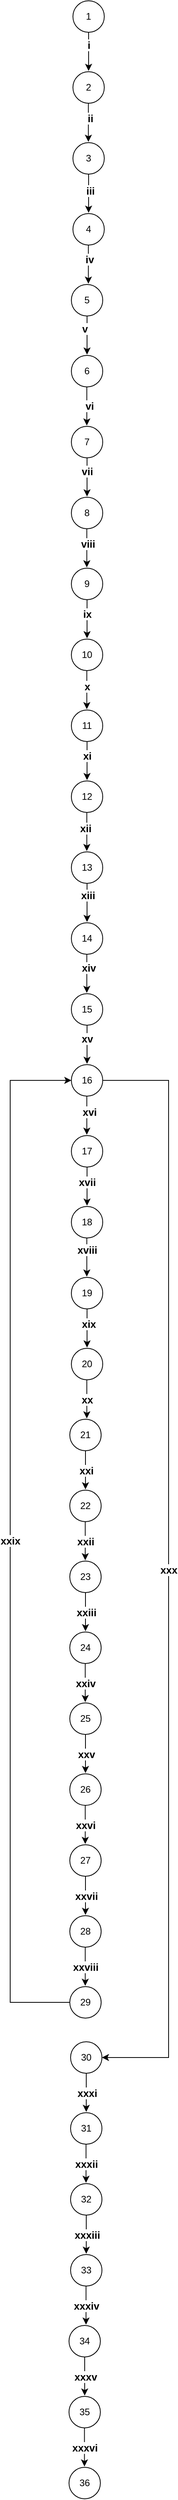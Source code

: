 <mxfile version="27.0.9">
  <diagram name="Página-1" id="hXetYZ1rp4OhHh-xbmcZ">
    <mxGraphModel dx="1678" dy="992" grid="0" gridSize="10" guides="1" tooltips="1" connect="1" arrows="1" fold="1" page="1" pageScale="1" pageWidth="827" pageHeight="1169" math="0" shadow="0">
      <root>
        <mxCell id="0" />
        <mxCell id="1" parent="0" />
        <mxCell id="GAhWslGpDzED-drZhbNq-3" style="edgeStyle=orthogonalEdgeStyle;rounded=0;orthogonalLoop=1;jettySize=auto;html=1;exitX=0.5;exitY=1;exitDx=0;exitDy=0;" edge="1" parent="1" source="GAhWslGpDzED-drZhbNq-1">
          <mxGeometry relative="1" as="geometry">
            <mxPoint x="221" y="121" as="targetPoint" />
          </mxGeometry>
        </mxCell>
        <mxCell id="GAhWslGpDzED-drZhbNq-75" value="&lt;b&gt;&lt;font style=&quot;font-size: 13px;&quot;&gt;i&lt;/font&gt;&lt;/b&gt;" style="edgeLabel;html=1;align=center;verticalAlign=middle;resizable=0;points=[];" vertex="1" connectable="0" parent="GAhWslGpDzED-drZhbNq-3">
          <mxGeometry x="-0.369" relative="1" as="geometry">
            <mxPoint as="offset" />
          </mxGeometry>
        </mxCell>
        <mxCell id="GAhWslGpDzED-drZhbNq-1" value="1" style="ellipse;whiteSpace=wrap;html=1;aspect=fixed;" vertex="1" parent="1">
          <mxGeometry x="201" y="32" width="40" height="40" as="geometry" />
        </mxCell>
        <mxCell id="GAhWslGpDzED-drZhbNq-2" value="2" style="ellipse;whiteSpace=wrap;html=1;aspect=fixed;" vertex="1" parent="1">
          <mxGeometry x="201" y="122" width="40" height="40" as="geometry" />
        </mxCell>
        <mxCell id="GAhWslGpDzED-drZhbNq-6" style="edgeStyle=orthogonalEdgeStyle;rounded=0;orthogonalLoop=1;jettySize=auto;html=1;exitX=0.5;exitY=1;exitDx=0;exitDy=0;" edge="1" parent="1" source="GAhWslGpDzED-drZhbNq-7">
          <mxGeometry relative="1" as="geometry">
            <mxPoint x="221" y="301" as="targetPoint" />
          </mxGeometry>
        </mxCell>
        <mxCell id="GAhWslGpDzED-drZhbNq-77" value="&lt;b&gt;&lt;font style=&quot;font-size: 13px;&quot;&gt;iii&lt;/font&gt;&lt;/b&gt;" style="edgeLabel;html=1;align=center;verticalAlign=middle;resizable=0;points=[];" vertex="1" connectable="0" parent="GAhWslGpDzED-drZhbNq-6">
          <mxGeometry x="-0.174" y="2" relative="1" as="geometry">
            <mxPoint as="offset" />
          </mxGeometry>
        </mxCell>
        <mxCell id="GAhWslGpDzED-drZhbNq-7" value="3" style="ellipse;whiteSpace=wrap;html=1;aspect=fixed;" vertex="1" parent="1">
          <mxGeometry x="201" y="212" width="40" height="40" as="geometry" />
        </mxCell>
        <mxCell id="GAhWslGpDzED-drZhbNq-8" value="4" style="ellipse;whiteSpace=wrap;html=1;aspect=fixed;" vertex="1" parent="1">
          <mxGeometry x="201" y="302" width="40" height="40" as="geometry" />
        </mxCell>
        <mxCell id="GAhWslGpDzED-drZhbNq-9" style="edgeStyle=orthogonalEdgeStyle;rounded=0;orthogonalLoop=1;jettySize=auto;html=1;exitX=0.5;exitY=1;exitDx=0;exitDy=0;" edge="1" parent="1">
          <mxGeometry relative="1" as="geometry">
            <mxPoint x="220.71" y="211" as="targetPoint" />
            <mxPoint x="220.71" y="162" as="sourcePoint" />
          </mxGeometry>
        </mxCell>
        <mxCell id="GAhWslGpDzED-drZhbNq-76" value="&lt;b&gt;&lt;font style=&quot;font-size: 13px;&quot;&gt;ii&lt;/font&gt;&lt;/b&gt;" style="edgeLabel;html=1;align=center;verticalAlign=middle;resizable=0;points=[];" vertex="1" connectable="0" parent="GAhWslGpDzED-drZhbNq-9">
          <mxGeometry x="-0.236" y="2" relative="1" as="geometry">
            <mxPoint as="offset" />
          </mxGeometry>
        </mxCell>
        <mxCell id="GAhWslGpDzED-drZhbNq-10" style="edgeStyle=orthogonalEdgeStyle;rounded=0;orthogonalLoop=1;jettySize=auto;html=1;exitX=0.5;exitY=1;exitDx=0;exitDy=0;" edge="1" parent="1">
          <mxGeometry relative="1" as="geometry">
            <mxPoint x="220.71" y="391" as="targetPoint" />
            <mxPoint x="220.71" y="342" as="sourcePoint" />
          </mxGeometry>
        </mxCell>
        <mxCell id="GAhWslGpDzED-drZhbNq-78" value="&lt;b&gt;&lt;font style=&quot;font-size: 13px;&quot;&gt;iv&lt;/font&gt;&lt;/b&gt;" style="edgeLabel;html=1;align=center;verticalAlign=middle;resizable=0;points=[];" vertex="1" connectable="0" parent="GAhWslGpDzED-drZhbNq-10">
          <mxGeometry x="-0.292" y="1" relative="1" as="geometry">
            <mxPoint as="offset" />
          </mxGeometry>
        </mxCell>
        <mxCell id="GAhWslGpDzED-drZhbNq-11" style="edgeStyle=orthogonalEdgeStyle;rounded=0;orthogonalLoop=1;jettySize=auto;html=1;exitX=0.5;exitY=1;exitDx=0;exitDy=0;" edge="1" parent="1" source="GAhWslGpDzED-drZhbNq-12">
          <mxGeometry relative="1" as="geometry">
            <mxPoint x="219" y="481" as="targetPoint" />
          </mxGeometry>
        </mxCell>
        <mxCell id="GAhWslGpDzED-drZhbNq-79" value="&lt;span style=&quot;font-size: 13px;&quot;&gt;&lt;b&gt;v&lt;/b&gt;&lt;/span&gt;" style="edgeLabel;html=1;align=center;verticalAlign=middle;resizable=0;points=[];" vertex="1" connectable="0" parent="GAhWslGpDzED-drZhbNq-11">
          <mxGeometry x="-0.369" y="-3" relative="1" as="geometry">
            <mxPoint as="offset" />
          </mxGeometry>
        </mxCell>
        <mxCell id="GAhWslGpDzED-drZhbNq-12" value="5" style="ellipse;whiteSpace=wrap;html=1;aspect=fixed;" vertex="1" parent="1">
          <mxGeometry x="199" y="392" width="40" height="40" as="geometry" />
        </mxCell>
        <mxCell id="GAhWslGpDzED-drZhbNq-13" value="6" style="ellipse;whiteSpace=wrap;html=1;aspect=fixed;" vertex="1" parent="1">
          <mxGeometry x="199" y="482" width="40" height="40" as="geometry" />
        </mxCell>
        <mxCell id="GAhWslGpDzED-drZhbNq-14" style="edgeStyle=orthogonalEdgeStyle;rounded=0;orthogonalLoop=1;jettySize=auto;html=1;exitX=0.5;exitY=1;exitDx=0;exitDy=0;" edge="1" parent="1" source="GAhWslGpDzED-drZhbNq-15">
          <mxGeometry relative="1" as="geometry">
            <mxPoint x="219" y="661" as="targetPoint" />
          </mxGeometry>
        </mxCell>
        <mxCell id="GAhWslGpDzED-drZhbNq-81" value="&lt;b&gt;&lt;font style=&quot;font-size: 13px;&quot;&gt;vii&lt;/font&gt;&lt;/b&gt;" style="edgeLabel;html=1;align=center;verticalAlign=middle;resizable=0;points=[];" vertex="1" connectable="0" parent="GAhWslGpDzED-drZhbNq-14">
          <mxGeometry x="-0.313" relative="1" as="geometry">
            <mxPoint as="offset" />
          </mxGeometry>
        </mxCell>
        <mxCell id="GAhWslGpDzED-drZhbNq-15" value="7" style="ellipse;whiteSpace=wrap;html=1;aspect=fixed;" vertex="1" parent="1">
          <mxGeometry x="199" y="572" width="40" height="40" as="geometry" />
        </mxCell>
        <mxCell id="GAhWslGpDzED-drZhbNq-16" value="8" style="ellipse;whiteSpace=wrap;html=1;aspect=fixed;" vertex="1" parent="1">
          <mxGeometry x="199" y="662" width="40" height="40" as="geometry" />
        </mxCell>
        <mxCell id="GAhWslGpDzED-drZhbNq-17" style="edgeStyle=orthogonalEdgeStyle;rounded=0;orthogonalLoop=1;jettySize=auto;html=1;exitX=0.5;exitY=1;exitDx=0;exitDy=0;" edge="1" parent="1">
          <mxGeometry relative="1" as="geometry">
            <mxPoint x="218.71" y="571" as="targetPoint" />
            <mxPoint x="218.71" y="522" as="sourcePoint" />
          </mxGeometry>
        </mxCell>
        <mxCell id="GAhWslGpDzED-drZhbNq-80" value="&lt;b&gt;&lt;font style=&quot;font-size: 13px;&quot;&gt;vi&lt;/font&gt;&lt;/b&gt;" style="edgeLabel;html=1;align=center;verticalAlign=middle;resizable=0;points=[];" vertex="1" connectable="0" parent="GAhWslGpDzED-drZhbNq-17">
          <mxGeometry x="-0.039" y="3" relative="1" as="geometry">
            <mxPoint as="offset" />
          </mxGeometry>
        </mxCell>
        <mxCell id="GAhWslGpDzED-drZhbNq-18" style="edgeStyle=orthogonalEdgeStyle;rounded=0;orthogonalLoop=1;jettySize=auto;html=1;exitX=0.5;exitY=1;exitDx=0;exitDy=0;" edge="1" parent="1">
          <mxGeometry relative="1" as="geometry">
            <mxPoint x="218.71" y="751" as="targetPoint" />
            <mxPoint x="218.71" y="702" as="sourcePoint" />
          </mxGeometry>
        </mxCell>
        <mxCell id="GAhWslGpDzED-drZhbNq-82" value="&lt;b&gt;&lt;font style=&quot;font-size: 13px;&quot;&gt;viii&lt;/font&gt;&lt;/b&gt;" style="edgeLabel;html=1;align=center;verticalAlign=middle;resizable=0;points=[];" vertex="1" connectable="0" parent="GAhWslGpDzED-drZhbNq-18">
          <mxGeometry x="-0.236" y="1" relative="1" as="geometry">
            <mxPoint as="offset" />
          </mxGeometry>
        </mxCell>
        <mxCell id="GAhWslGpDzED-drZhbNq-19" style="edgeStyle=orthogonalEdgeStyle;rounded=0;orthogonalLoop=1;jettySize=auto;html=1;exitX=0.5;exitY=1;exitDx=0;exitDy=0;" edge="1" parent="1" source="GAhWslGpDzED-drZhbNq-20">
          <mxGeometry relative="1" as="geometry">
            <mxPoint x="219" y="841" as="targetPoint" />
          </mxGeometry>
        </mxCell>
        <mxCell id="GAhWslGpDzED-drZhbNq-83" value="&lt;b&gt;&lt;font style=&quot;font-size: 13px;&quot;&gt;ix&lt;/font&gt;&lt;/b&gt;" style="edgeLabel;html=1;align=center;verticalAlign=middle;resizable=0;points=[];" vertex="1" connectable="0" parent="GAhWslGpDzED-drZhbNq-19">
          <mxGeometry x="-0.285" relative="1" as="geometry">
            <mxPoint as="offset" />
          </mxGeometry>
        </mxCell>
        <mxCell id="GAhWslGpDzED-drZhbNq-20" value="9" style="ellipse;whiteSpace=wrap;html=1;aspect=fixed;" vertex="1" parent="1">
          <mxGeometry x="199" y="752" width="40" height="40" as="geometry" />
        </mxCell>
        <mxCell id="GAhWslGpDzED-drZhbNq-21" value="10" style="ellipse;whiteSpace=wrap;html=1;aspect=fixed;" vertex="1" parent="1">
          <mxGeometry x="199" y="842" width="40" height="40" as="geometry" />
        </mxCell>
        <mxCell id="GAhWslGpDzED-drZhbNq-22" style="edgeStyle=orthogonalEdgeStyle;rounded=0;orthogonalLoop=1;jettySize=auto;html=1;exitX=0.5;exitY=1;exitDx=0;exitDy=0;" edge="1" parent="1" source="GAhWslGpDzED-drZhbNq-23">
          <mxGeometry relative="1" as="geometry">
            <mxPoint x="219" y="1021" as="targetPoint" />
          </mxGeometry>
        </mxCell>
        <mxCell id="GAhWslGpDzED-drZhbNq-85" value="&lt;b&gt;&lt;font style=&quot;font-size: 13px;&quot;&gt;xi&lt;/font&gt;&lt;/b&gt;" style="edgeLabel;html=1;align=center;verticalAlign=middle;resizable=0;points=[];" vertex="1" connectable="0" parent="GAhWslGpDzED-drZhbNq-22">
          <mxGeometry x="-0.285" relative="1" as="geometry">
            <mxPoint as="offset" />
          </mxGeometry>
        </mxCell>
        <mxCell id="GAhWslGpDzED-drZhbNq-23" value="11" style="ellipse;whiteSpace=wrap;html=1;aspect=fixed;" vertex="1" parent="1">
          <mxGeometry x="199" y="932" width="40" height="40" as="geometry" />
        </mxCell>
        <mxCell id="GAhWslGpDzED-drZhbNq-24" value="12" style="ellipse;whiteSpace=wrap;html=1;aspect=fixed;" vertex="1" parent="1">
          <mxGeometry x="199" y="1022" width="40" height="40" as="geometry" />
        </mxCell>
        <mxCell id="GAhWslGpDzED-drZhbNq-25" style="edgeStyle=orthogonalEdgeStyle;rounded=0;orthogonalLoop=1;jettySize=auto;html=1;exitX=0.5;exitY=1;exitDx=0;exitDy=0;" edge="1" parent="1">
          <mxGeometry relative="1" as="geometry">
            <mxPoint x="218.71" y="931" as="targetPoint" />
            <mxPoint x="218.71" y="882" as="sourcePoint" />
          </mxGeometry>
        </mxCell>
        <mxCell id="GAhWslGpDzED-drZhbNq-84" value="&lt;span style=&quot;font-size: 13px;&quot;&gt;&lt;b&gt;x&lt;/b&gt;&lt;/span&gt;" style="edgeLabel;html=1;align=center;verticalAlign=middle;resizable=0;points=[];" vertex="1" connectable="0" parent="GAhWslGpDzED-drZhbNq-25">
          <mxGeometry x="-0.208" relative="1" as="geometry">
            <mxPoint as="offset" />
          </mxGeometry>
        </mxCell>
        <mxCell id="GAhWslGpDzED-drZhbNq-26" style="edgeStyle=orthogonalEdgeStyle;rounded=0;orthogonalLoop=1;jettySize=auto;html=1;exitX=0.5;exitY=1;exitDx=0;exitDy=0;" edge="1" parent="1">
          <mxGeometry relative="1" as="geometry">
            <mxPoint x="218.71" y="1111" as="targetPoint" />
            <mxPoint x="218.71" y="1062" as="sourcePoint" />
          </mxGeometry>
        </mxCell>
        <mxCell id="GAhWslGpDzED-drZhbNq-86" value="&lt;b&gt;&lt;font style=&quot;font-size: 13px;&quot;&gt;xii&lt;/font&gt;&lt;/b&gt;" style="edgeLabel;html=1;align=center;verticalAlign=middle;resizable=0;points=[];" vertex="1" connectable="0" parent="GAhWslGpDzED-drZhbNq-26">
          <mxGeometry x="-0.208" y="-2" relative="1" as="geometry">
            <mxPoint as="offset" />
          </mxGeometry>
        </mxCell>
        <mxCell id="GAhWslGpDzED-drZhbNq-27" style="edgeStyle=orthogonalEdgeStyle;rounded=0;orthogonalLoop=1;jettySize=auto;html=1;exitX=0.5;exitY=1;exitDx=0;exitDy=0;" edge="1" parent="1" source="GAhWslGpDzED-drZhbNq-28">
          <mxGeometry relative="1" as="geometry">
            <mxPoint x="219" y="1201" as="targetPoint" />
          </mxGeometry>
        </mxCell>
        <mxCell id="GAhWslGpDzED-drZhbNq-87" value="&lt;b&gt;&lt;font style=&quot;font-size: 13px;&quot;&gt;xiii&lt;/font&gt;&lt;/b&gt;" style="edgeLabel;html=1;align=center;verticalAlign=middle;resizable=0;points=[];" vertex="1" connectable="0" parent="GAhWslGpDzED-drZhbNq-27">
          <mxGeometry x="-0.397" y="1" relative="1" as="geometry">
            <mxPoint as="offset" />
          </mxGeometry>
        </mxCell>
        <mxCell id="GAhWslGpDzED-drZhbNq-28" value="13" style="ellipse;whiteSpace=wrap;html=1;aspect=fixed;" vertex="1" parent="1">
          <mxGeometry x="199" y="1112" width="40" height="40" as="geometry" />
        </mxCell>
        <mxCell id="GAhWslGpDzED-drZhbNq-29" value="14" style="ellipse;whiteSpace=wrap;html=1;aspect=fixed;" vertex="1" parent="1">
          <mxGeometry x="199" y="1202" width="40" height="40" as="geometry" />
        </mxCell>
        <mxCell id="GAhWslGpDzED-drZhbNq-30" style="edgeStyle=orthogonalEdgeStyle;rounded=0;orthogonalLoop=1;jettySize=auto;html=1;exitX=0.5;exitY=1;exitDx=0;exitDy=0;" edge="1" parent="1" source="GAhWslGpDzED-drZhbNq-31">
          <mxGeometry relative="1" as="geometry">
            <mxPoint x="219" y="1381" as="targetPoint" />
          </mxGeometry>
        </mxCell>
        <mxCell id="GAhWslGpDzED-drZhbNq-89" value="&lt;b&gt;&lt;font style=&quot;font-size: 13px;&quot;&gt;xv&lt;/font&gt;&lt;/b&gt;" style="edgeLabel;html=1;align=center;verticalAlign=middle;resizable=0;points=[];" vertex="1" connectable="0" parent="GAhWslGpDzED-drZhbNq-30">
          <mxGeometry x="-0.313" relative="1" as="geometry">
            <mxPoint as="offset" />
          </mxGeometry>
        </mxCell>
        <mxCell id="GAhWslGpDzED-drZhbNq-31" value="15" style="ellipse;whiteSpace=wrap;html=1;aspect=fixed;" vertex="1" parent="1">
          <mxGeometry x="199" y="1292" width="40" height="40" as="geometry" />
        </mxCell>
        <mxCell id="GAhWslGpDzED-drZhbNq-74" value="&lt;span style=&quot;font-size: 13px;&quot;&gt;&lt;b&gt;xxx&lt;/b&gt;&lt;/span&gt;" style="edgeStyle=orthogonalEdgeStyle;rounded=0;orthogonalLoop=1;jettySize=auto;html=1;exitX=1;exitY=0.5;exitDx=0;exitDy=0;entryX=1;entryY=0.5;entryDx=0;entryDy=0;" edge="1" parent="1" source="GAhWslGpDzED-drZhbNq-32" target="GAhWslGpDzED-drZhbNq-62">
          <mxGeometry relative="1" as="geometry">
            <Array as="points">
              <mxPoint x="323" y="1402" />
              <mxPoint x="323" y="2642" />
            </Array>
          </mxGeometry>
        </mxCell>
        <mxCell id="GAhWslGpDzED-drZhbNq-32" value="16" style="ellipse;whiteSpace=wrap;html=1;aspect=fixed;" vertex="1" parent="1">
          <mxGeometry x="199" y="1382" width="40" height="40" as="geometry" />
        </mxCell>
        <mxCell id="GAhWslGpDzED-drZhbNq-33" style="edgeStyle=orthogonalEdgeStyle;rounded=0;orthogonalLoop=1;jettySize=auto;html=1;exitX=0.5;exitY=1;exitDx=0;exitDy=0;" edge="1" parent="1">
          <mxGeometry relative="1" as="geometry">
            <mxPoint x="218.71" y="1291" as="targetPoint" />
            <mxPoint x="218.71" y="1242" as="sourcePoint" />
          </mxGeometry>
        </mxCell>
        <mxCell id="GAhWslGpDzED-drZhbNq-88" value="&lt;b&gt;&lt;font style=&quot;font-size: 13px;&quot;&gt;xiv&lt;/font&gt;&lt;/b&gt;" style="edgeLabel;html=1;align=center;verticalAlign=middle;resizable=0;points=[];" vertex="1" connectable="0" parent="GAhWslGpDzED-drZhbNq-33">
          <mxGeometry x="-0.32" y="2" relative="1" as="geometry">
            <mxPoint as="offset" />
          </mxGeometry>
        </mxCell>
        <mxCell id="GAhWslGpDzED-drZhbNq-34" style="edgeStyle=orthogonalEdgeStyle;rounded=0;orthogonalLoop=1;jettySize=auto;html=1;exitX=0.5;exitY=1;exitDx=0;exitDy=0;" edge="1" parent="1">
          <mxGeometry relative="1" as="geometry">
            <mxPoint x="218.71" y="1471" as="targetPoint" />
            <mxPoint x="218.71" y="1422" as="sourcePoint" />
          </mxGeometry>
        </mxCell>
        <mxCell id="GAhWslGpDzED-drZhbNq-90" value="&lt;b&gt;&lt;font style=&quot;font-size: 13px;&quot;&gt;xvi&lt;/font&gt;&lt;/b&gt;" style="edgeLabel;html=1;align=center;verticalAlign=middle;resizable=0;points=[];" vertex="1" connectable="0" parent="GAhWslGpDzED-drZhbNq-34">
          <mxGeometry x="-0.208" y="3" relative="1" as="geometry">
            <mxPoint as="offset" />
          </mxGeometry>
        </mxCell>
        <mxCell id="GAhWslGpDzED-drZhbNq-35" style="edgeStyle=orthogonalEdgeStyle;rounded=0;orthogonalLoop=1;jettySize=auto;html=1;exitX=0.5;exitY=1;exitDx=0;exitDy=0;" edge="1" parent="1" source="GAhWslGpDzED-drZhbNq-36">
          <mxGeometry relative="1" as="geometry">
            <mxPoint x="219" y="1561" as="targetPoint" />
          </mxGeometry>
        </mxCell>
        <mxCell id="GAhWslGpDzED-drZhbNq-91" value="&lt;b&gt;&lt;font style=&quot;font-size: 13px;&quot;&gt;xvii&lt;/font&gt;&lt;/b&gt;" style="edgeLabel;html=1;align=center;verticalAlign=middle;resizable=0;points=[];" vertex="1" connectable="0" parent="GAhWslGpDzED-drZhbNq-35">
          <mxGeometry x="-0.257" relative="1" as="geometry">
            <mxPoint as="offset" />
          </mxGeometry>
        </mxCell>
        <mxCell id="GAhWslGpDzED-drZhbNq-36" value="17" style="ellipse;whiteSpace=wrap;html=1;aspect=fixed;" vertex="1" parent="1">
          <mxGeometry x="199" y="1472" width="40" height="40" as="geometry" />
        </mxCell>
        <mxCell id="GAhWslGpDzED-drZhbNq-37" value="18" style="ellipse;whiteSpace=wrap;html=1;aspect=fixed;" vertex="1" parent="1">
          <mxGeometry x="199" y="1562" width="40" height="40" as="geometry" />
        </mxCell>
        <mxCell id="GAhWslGpDzED-drZhbNq-38" style="edgeStyle=orthogonalEdgeStyle;rounded=0;orthogonalLoop=1;jettySize=auto;html=1;exitX=0.5;exitY=1;exitDx=0;exitDy=0;" edge="1" parent="1" source="GAhWslGpDzED-drZhbNq-39">
          <mxGeometry relative="1" as="geometry">
            <mxPoint x="219" y="1741" as="targetPoint" />
          </mxGeometry>
        </mxCell>
        <mxCell id="GAhWslGpDzED-drZhbNq-93" value="&lt;b&gt;&lt;font style=&quot;font-size: 13px;&quot;&gt;xix&lt;/font&gt;&lt;/b&gt;" style="edgeLabel;html=1;align=center;verticalAlign=middle;resizable=0;points=[];" vertex="1" connectable="0" parent="GAhWslGpDzED-drZhbNq-38">
          <mxGeometry x="-0.257" y="2" relative="1" as="geometry">
            <mxPoint as="offset" />
          </mxGeometry>
        </mxCell>
        <mxCell id="GAhWslGpDzED-drZhbNq-39" value="19" style="ellipse;whiteSpace=wrap;html=1;aspect=fixed;" vertex="1" parent="1">
          <mxGeometry x="199" y="1652" width="40" height="40" as="geometry" />
        </mxCell>
        <mxCell id="GAhWslGpDzED-drZhbNq-40" value="20" style="ellipse;whiteSpace=wrap;html=1;aspect=fixed;" vertex="1" parent="1">
          <mxGeometry x="199" y="1742" width="40" height="40" as="geometry" />
        </mxCell>
        <mxCell id="GAhWslGpDzED-drZhbNq-41" style="edgeStyle=orthogonalEdgeStyle;rounded=0;orthogonalLoop=1;jettySize=auto;html=1;exitX=0.5;exitY=1;exitDx=0;exitDy=0;" edge="1" parent="1">
          <mxGeometry relative="1" as="geometry">
            <mxPoint x="218.71" y="1651" as="targetPoint" />
            <mxPoint x="218.71" y="1602" as="sourcePoint" />
          </mxGeometry>
        </mxCell>
        <mxCell id="GAhWslGpDzED-drZhbNq-92" value="&lt;b&gt;&lt;font style=&quot;font-size: 13px;&quot;&gt;xviii&lt;/font&gt;&lt;/b&gt;" style="edgeLabel;html=1;align=center;verticalAlign=middle;resizable=0;points=[];" vertex="1" connectable="0" parent="GAhWslGpDzED-drZhbNq-41">
          <mxGeometry x="-0.405" relative="1" as="geometry">
            <mxPoint as="offset" />
          </mxGeometry>
        </mxCell>
        <mxCell id="GAhWslGpDzED-drZhbNq-42" value="&lt;span style=&quot;font-size: 13px;&quot;&gt;&lt;b&gt;xx&lt;/b&gt;&lt;/span&gt;" style="edgeStyle=orthogonalEdgeStyle;rounded=0;orthogonalLoop=1;jettySize=auto;html=1;exitX=0.5;exitY=1;exitDx=0;exitDy=0;" edge="1" parent="1">
          <mxGeometry relative="1" as="geometry">
            <mxPoint x="218.71" y="1831" as="targetPoint" />
            <mxPoint x="218.71" y="1782" as="sourcePoint" />
          </mxGeometry>
        </mxCell>
        <mxCell id="GAhWslGpDzED-drZhbNq-43" value="&lt;b&gt;&lt;font style=&quot;font-size: 13px;&quot;&gt;xxi&lt;/font&gt;&lt;/b&gt;" style="edgeStyle=orthogonalEdgeStyle;rounded=0;orthogonalLoop=1;jettySize=auto;html=1;exitX=0.5;exitY=1;exitDx=0;exitDy=0;" edge="1" parent="1" source="GAhWslGpDzED-drZhbNq-44">
          <mxGeometry relative="1" as="geometry">
            <mxPoint x="217" y="1921" as="targetPoint" />
          </mxGeometry>
        </mxCell>
        <mxCell id="GAhWslGpDzED-drZhbNq-44" value="21" style="ellipse;whiteSpace=wrap;html=1;aspect=fixed;" vertex="1" parent="1">
          <mxGeometry x="197" y="1832" width="40" height="40" as="geometry" />
        </mxCell>
        <mxCell id="GAhWslGpDzED-drZhbNq-45" value="22" style="ellipse;whiteSpace=wrap;html=1;aspect=fixed;" vertex="1" parent="1">
          <mxGeometry x="197" y="1922" width="40" height="40" as="geometry" />
        </mxCell>
        <mxCell id="GAhWslGpDzED-drZhbNq-46" value="&lt;b&gt;&lt;font style=&quot;font-size: 13px;&quot;&gt;xxiii&lt;/font&gt;&lt;/b&gt;" style="edgeStyle=orthogonalEdgeStyle;rounded=0;orthogonalLoop=1;jettySize=auto;html=1;exitX=0.5;exitY=1;exitDx=0;exitDy=0;" edge="1" parent="1" source="GAhWslGpDzED-drZhbNq-47">
          <mxGeometry relative="1" as="geometry">
            <mxPoint x="217" y="2101" as="targetPoint" />
          </mxGeometry>
        </mxCell>
        <mxCell id="GAhWslGpDzED-drZhbNq-47" value="23" style="ellipse;whiteSpace=wrap;html=1;aspect=fixed;" vertex="1" parent="1">
          <mxGeometry x="197" y="2012" width="40" height="40" as="geometry" />
        </mxCell>
        <mxCell id="GAhWslGpDzED-drZhbNq-48" value="24" style="ellipse;whiteSpace=wrap;html=1;aspect=fixed;" vertex="1" parent="1">
          <mxGeometry x="197" y="2102" width="40" height="40" as="geometry" />
        </mxCell>
        <mxCell id="GAhWslGpDzED-drZhbNq-49" value="&lt;b&gt;&lt;font style=&quot;font-size: 13px;&quot;&gt;xxii&lt;/font&gt;&lt;/b&gt;" style="edgeStyle=orthogonalEdgeStyle;rounded=0;orthogonalLoop=1;jettySize=auto;html=1;exitX=0.5;exitY=1;exitDx=0;exitDy=0;" edge="1" parent="1">
          <mxGeometry relative="1" as="geometry">
            <mxPoint x="216.71" y="2011" as="targetPoint" />
            <mxPoint x="216.71" y="1962" as="sourcePoint" />
          </mxGeometry>
        </mxCell>
        <mxCell id="GAhWslGpDzED-drZhbNq-50" value="&lt;b&gt;&lt;font style=&quot;font-size: 13px;&quot;&gt;xxiv&lt;/font&gt;&lt;/b&gt;" style="edgeStyle=orthogonalEdgeStyle;rounded=0;orthogonalLoop=1;jettySize=auto;html=1;exitX=0.5;exitY=1;exitDx=0;exitDy=0;" edge="1" parent="1">
          <mxGeometry relative="1" as="geometry">
            <mxPoint x="216.71" y="2191" as="targetPoint" />
            <mxPoint x="216.71" y="2142" as="sourcePoint" />
          </mxGeometry>
        </mxCell>
        <mxCell id="GAhWslGpDzED-drZhbNq-51" value="&lt;b&gt;&lt;font style=&quot;font-size: 13px;&quot;&gt;xxv&lt;/font&gt;&lt;/b&gt;" style="edgeStyle=orthogonalEdgeStyle;rounded=0;orthogonalLoop=1;jettySize=auto;html=1;exitX=0.5;exitY=1;exitDx=0;exitDy=0;" edge="1" parent="1" source="GAhWslGpDzED-drZhbNq-52">
          <mxGeometry relative="1" as="geometry">
            <mxPoint x="217" y="2281" as="targetPoint" />
          </mxGeometry>
        </mxCell>
        <mxCell id="GAhWslGpDzED-drZhbNq-52" value="25" style="ellipse;whiteSpace=wrap;html=1;aspect=fixed;" vertex="1" parent="1">
          <mxGeometry x="197" y="2192" width="40" height="40" as="geometry" />
        </mxCell>
        <mxCell id="GAhWslGpDzED-drZhbNq-53" value="26" style="ellipse;whiteSpace=wrap;html=1;aspect=fixed;" vertex="1" parent="1">
          <mxGeometry x="197" y="2282" width="40" height="40" as="geometry" />
        </mxCell>
        <mxCell id="GAhWslGpDzED-drZhbNq-54" value="&lt;b&gt;&lt;font style=&quot;font-size: 13px;&quot;&gt;xxvii&lt;/font&gt;&lt;/b&gt;" style="edgeStyle=orthogonalEdgeStyle;rounded=0;orthogonalLoop=1;jettySize=auto;html=1;exitX=0.5;exitY=1;exitDx=0;exitDy=0;" edge="1" parent="1" source="GAhWslGpDzED-drZhbNq-55">
          <mxGeometry relative="1" as="geometry">
            <mxPoint x="217" y="2461" as="targetPoint" />
          </mxGeometry>
        </mxCell>
        <mxCell id="GAhWslGpDzED-drZhbNq-55" value="27" style="ellipse;whiteSpace=wrap;html=1;aspect=fixed;" vertex="1" parent="1">
          <mxGeometry x="197" y="2372" width="40" height="40" as="geometry" />
        </mxCell>
        <mxCell id="GAhWslGpDzED-drZhbNq-56" value="28" style="ellipse;whiteSpace=wrap;html=1;aspect=fixed;" vertex="1" parent="1">
          <mxGeometry x="197" y="2462" width="40" height="40" as="geometry" />
        </mxCell>
        <mxCell id="GAhWslGpDzED-drZhbNq-57" value="&lt;span style=&quot;font-size: 13px;&quot;&gt;&lt;b&gt;xxvi&lt;/b&gt;&lt;/span&gt;" style="edgeStyle=orthogonalEdgeStyle;rounded=0;orthogonalLoop=1;jettySize=auto;html=1;exitX=0.5;exitY=1;exitDx=0;exitDy=0;" edge="1" parent="1">
          <mxGeometry relative="1" as="geometry">
            <mxPoint x="216.71" y="2371" as="targetPoint" />
            <mxPoint x="216.71" y="2322" as="sourcePoint" />
          </mxGeometry>
        </mxCell>
        <mxCell id="GAhWslGpDzED-drZhbNq-58" value="&lt;b&gt;&lt;font style=&quot;font-size: 13px;&quot;&gt;xxviii&lt;/font&gt;&lt;/b&gt;" style="edgeStyle=orthogonalEdgeStyle;rounded=0;orthogonalLoop=1;jettySize=auto;html=1;exitX=0.5;exitY=1;exitDx=0;exitDy=0;" edge="1" parent="1">
          <mxGeometry relative="1" as="geometry">
            <mxPoint x="216.71" y="2551" as="targetPoint" />
            <mxPoint x="216.71" y="2502" as="sourcePoint" />
          </mxGeometry>
        </mxCell>
        <mxCell id="GAhWslGpDzED-drZhbNq-60" value="&lt;div&gt;&lt;b&gt;&lt;font style=&quot;font-size: 13px;&quot;&gt;xxix&lt;/font&gt;&lt;/b&gt;&lt;/div&gt;" style="edgeStyle=orthogonalEdgeStyle;rounded=0;orthogonalLoop=1;jettySize=auto;html=1;exitX=0;exitY=0.5;exitDx=0;exitDy=0;entryX=0;entryY=0.5;entryDx=0;entryDy=0;" edge="1" parent="1" source="GAhWslGpDzED-drZhbNq-59" target="GAhWslGpDzED-drZhbNq-32">
          <mxGeometry relative="1" as="geometry">
            <Array as="points">
              <mxPoint x="121" y="2572" />
              <mxPoint x="121" y="1402" />
            </Array>
          </mxGeometry>
        </mxCell>
        <mxCell id="GAhWslGpDzED-drZhbNq-59" value="29" style="ellipse;whiteSpace=wrap;html=1;aspect=fixed;" vertex="1" parent="1">
          <mxGeometry x="197" y="2552" width="40" height="40" as="geometry" />
        </mxCell>
        <mxCell id="GAhWslGpDzED-drZhbNq-61" value="&lt;b&gt;&lt;font style=&quot;font-size: 13px;&quot;&gt;xxxi&lt;/font&gt;&lt;/b&gt;" style="edgeStyle=orthogonalEdgeStyle;rounded=0;orthogonalLoop=1;jettySize=auto;html=1;exitX=0.5;exitY=1;exitDx=0;exitDy=0;" edge="1" parent="1" source="GAhWslGpDzED-drZhbNq-62">
          <mxGeometry relative="1" as="geometry">
            <mxPoint x="218" y="2711" as="targetPoint" />
          </mxGeometry>
        </mxCell>
        <mxCell id="GAhWslGpDzED-drZhbNq-62" value="30" style="ellipse;whiteSpace=wrap;html=1;aspect=fixed;" vertex="1" parent="1">
          <mxGeometry x="198" y="2622" width="40" height="40" as="geometry" />
        </mxCell>
        <mxCell id="GAhWslGpDzED-drZhbNq-63" value="31" style="ellipse;whiteSpace=wrap;html=1;aspect=fixed;" vertex="1" parent="1">
          <mxGeometry x="198" y="2712" width="40" height="40" as="geometry" />
        </mxCell>
        <mxCell id="GAhWslGpDzED-drZhbNq-64" value="&lt;b&gt;&lt;font style=&quot;font-size: 13px;&quot;&gt;xxxiii&lt;/font&gt;&lt;/b&gt;" style="edgeStyle=orthogonalEdgeStyle;rounded=0;orthogonalLoop=1;jettySize=auto;html=1;exitX=0.5;exitY=1;exitDx=0;exitDy=0;" edge="1" parent="1" source="GAhWslGpDzED-drZhbNq-65">
          <mxGeometry relative="1" as="geometry">
            <mxPoint x="218" y="2891" as="targetPoint" />
          </mxGeometry>
        </mxCell>
        <mxCell id="GAhWslGpDzED-drZhbNq-65" value="32" style="ellipse;whiteSpace=wrap;html=1;aspect=fixed;" vertex="1" parent="1">
          <mxGeometry x="198" y="2802" width="40" height="40" as="geometry" />
        </mxCell>
        <mxCell id="GAhWslGpDzED-drZhbNq-66" value="33" style="ellipse;whiteSpace=wrap;html=1;aspect=fixed;" vertex="1" parent="1">
          <mxGeometry x="198" y="2892" width="40" height="40" as="geometry" />
        </mxCell>
        <mxCell id="GAhWslGpDzED-drZhbNq-67" value="&lt;b&gt;&lt;font style=&quot;font-size: 13px;&quot;&gt;xxxii&lt;/font&gt;&lt;/b&gt;" style="edgeStyle=orthogonalEdgeStyle;rounded=0;orthogonalLoop=1;jettySize=auto;html=1;exitX=0.5;exitY=1;exitDx=0;exitDy=0;" edge="1" parent="1">
          <mxGeometry relative="1" as="geometry">
            <mxPoint x="217.71" y="2801" as="targetPoint" />
            <mxPoint x="217.71" y="2752" as="sourcePoint" />
          </mxGeometry>
        </mxCell>
        <mxCell id="GAhWslGpDzED-drZhbNq-68" value="&lt;b&gt;&lt;font style=&quot;font-size: 13px;&quot;&gt;xxxiv&lt;/font&gt;&lt;/b&gt;" style="edgeStyle=orthogonalEdgeStyle;rounded=0;orthogonalLoop=1;jettySize=auto;html=1;exitX=0.5;exitY=1;exitDx=0;exitDy=0;" edge="1" parent="1">
          <mxGeometry relative="1" as="geometry">
            <mxPoint x="217.71" y="2981" as="targetPoint" />
            <mxPoint x="217.71" y="2932" as="sourcePoint" />
          </mxGeometry>
        </mxCell>
        <mxCell id="GAhWslGpDzED-drZhbNq-69" value="&lt;b&gt;&lt;font style=&quot;font-size: 13px;&quot;&gt;xxxv&lt;/font&gt;&lt;/b&gt;" style="edgeStyle=orthogonalEdgeStyle;rounded=0;orthogonalLoop=1;jettySize=auto;html=1;exitX=0.5;exitY=1;exitDx=0;exitDy=0;" edge="1" parent="1" source="GAhWslGpDzED-drZhbNq-70">
          <mxGeometry relative="1" as="geometry">
            <mxPoint x="216" y="3071" as="targetPoint" />
          </mxGeometry>
        </mxCell>
        <mxCell id="GAhWslGpDzED-drZhbNq-70" value="34" style="ellipse;whiteSpace=wrap;html=1;aspect=fixed;" vertex="1" parent="1">
          <mxGeometry x="196" y="2982" width="40" height="40" as="geometry" />
        </mxCell>
        <mxCell id="GAhWslGpDzED-drZhbNq-71" value="35" style="ellipse;whiteSpace=wrap;html=1;aspect=fixed;" vertex="1" parent="1">
          <mxGeometry x="196" y="3072" width="40" height="40" as="geometry" />
        </mxCell>
        <mxCell id="GAhWslGpDzED-drZhbNq-72" value="36" style="ellipse;whiteSpace=wrap;html=1;aspect=fixed;" vertex="1" parent="1">
          <mxGeometry x="196" y="3162" width="40" height="40" as="geometry" />
        </mxCell>
        <mxCell id="GAhWslGpDzED-drZhbNq-73" value="&lt;b&gt;&lt;font style=&quot;font-size: 13px;&quot;&gt;xxxvi&lt;/font&gt;&lt;/b&gt;" style="edgeStyle=orthogonalEdgeStyle;rounded=0;orthogonalLoop=1;jettySize=auto;html=1;exitX=0.5;exitY=1;exitDx=0;exitDy=0;" edge="1" parent="1">
          <mxGeometry relative="1" as="geometry">
            <mxPoint x="215.71" y="3161" as="targetPoint" />
            <mxPoint x="215.71" y="3112" as="sourcePoint" />
          </mxGeometry>
        </mxCell>
      </root>
    </mxGraphModel>
  </diagram>
</mxfile>
